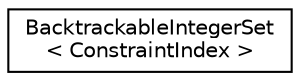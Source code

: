 digraph "Graphical Class Hierarchy"
{
 // LATEX_PDF_SIZE
  edge [fontname="Helvetica",fontsize="10",labelfontname="Helvetica",labelfontsize="10"];
  node [fontname="Helvetica",fontsize="10",shape=record];
  rankdir="LR";
  Node0 [label="BacktrackableIntegerSet\l\< ConstraintIndex \>",height=0.2,width=0.4,color="black", fillcolor="white", style="filled",URL="$classoperations__research_1_1bop_1_1_backtrackable_integer_set.html",tooltip=" "];
}
